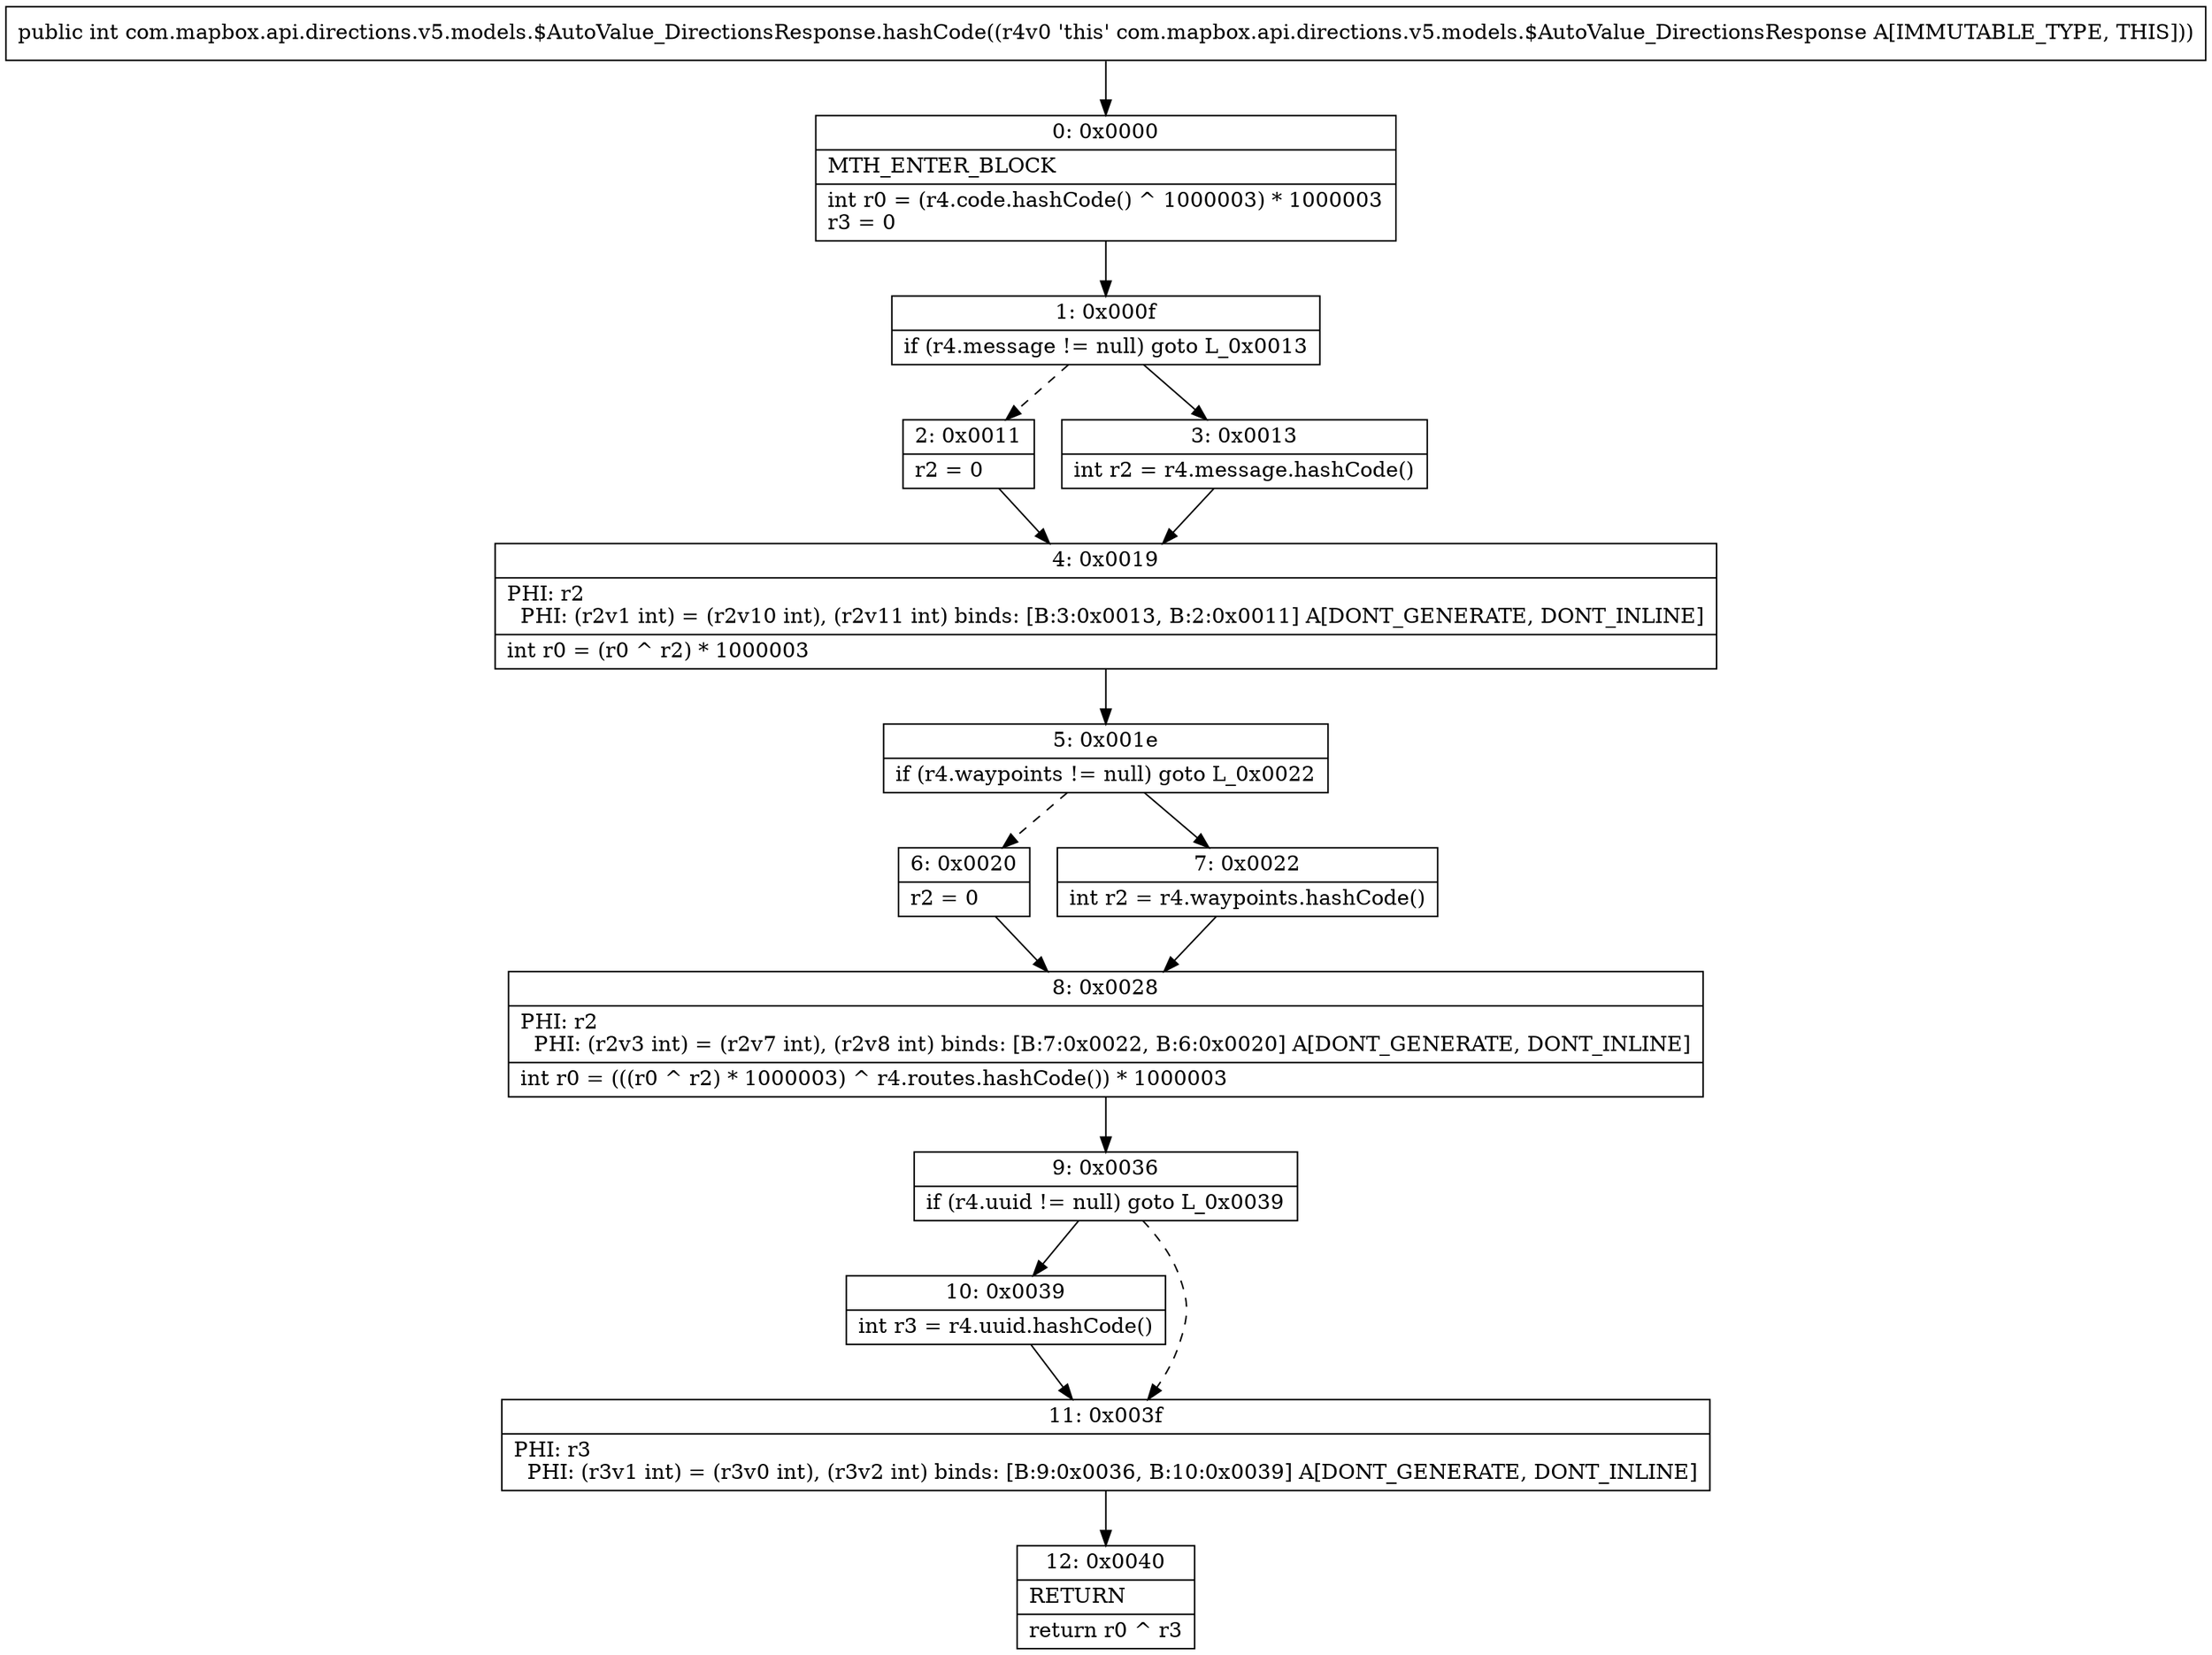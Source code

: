 digraph "CFG forcom.mapbox.api.directions.v5.models.$AutoValue_DirectionsResponse.hashCode()I" {
Node_0 [shape=record,label="{0\:\ 0x0000|MTH_ENTER_BLOCK\l|int r0 = (r4.code.hashCode() ^ 1000003) * 1000003\lr3 = 0\l}"];
Node_1 [shape=record,label="{1\:\ 0x000f|if (r4.message != null) goto L_0x0013\l}"];
Node_2 [shape=record,label="{2\:\ 0x0011|r2 = 0\l}"];
Node_3 [shape=record,label="{3\:\ 0x0013|int r2 = r4.message.hashCode()\l}"];
Node_4 [shape=record,label="{4\:\ 0x0019|PHI: r2 \l  PHI: (r2v1 int) = (r2v10 int), (r2v11 int) binds: [B:3:0x0013, B:2:0x0011] A[DONT_GENERATE, DONT_INLINE]\l|int r0 = (r0 ^ r2) * 1000003\l}"];
Node_5 [shape=record,label="{5\:\ 0x001e|if (r4.waypoints != null) goto L_0x0022\l}"];
Node_6 [shape=record,label="{6\:\ 0x0020|r2 = 0\l}"];
Node_7 [shape=record,label="{7\:\ 0x0022|int r2 = r4.waypoints.hashCode()\l}"];
Node_8 [shape=record,label="{8\:\ 0x0028|PHI: r2 \l  PHI: (r2v3 int) = (r2v7 int), (r2v8 int) binds: [B:7:0x0022, B:6:0x0020] A[DONT_GENERATE, DONT_INLINE]\l|int r0 = (((r0 ^ r2) * 1000003) ^ r4.routes.hashCode()) * 1000003\l}"];
Node_9 [shape=record,label="{9\:\ 0x0036|if (r4.uuid != null) goto L_0x0039\l}"];
Node_10 [shape=record,label="{10\:\ 0x0039|int r3 = r4.uuid.hashCode()\l}"];
Node_11 [shape=record,label="{11\:\ 0x003f|PHI: r3 \l  PHI: (r3v1 int) = (r3v0 int), (r3v2 int) binds: [B:9:0x0036, B:10:0x0039] A[DONT_GENERATE, DONT_INLINE]\l}"];
Node_12 [shape=record,label="{12\:\ 0x0040|RETURN\l|return r0 ^ r3\l}"];
MethodNode[shape=record,label="{public int com.mapbox.api.directions.v5.models.$AutoValue_DirectionsResponse.hashCode((r4v0 'this' com.mapbox.api.directions.v5.models.$AutoValue_DirectionsResponse A[IMMUTABLE_TYPE, THIS])) }"];
MethodNode -> Node_0;
Node_0 -> Node_1;
Node_1 -> Node_2[style=dashed];
Node_1 -> Node_3;
Node_2 -> Node_4;
Node_3 -> Node_4;
Node_4 -> Node_5;
Node_5 -> Node_6[style=dashed];
Node_5 -> Node_7;
Node_6 -> Node_8;
Node_7 -> Node_8;
Node_8 -> Node_9;
Node_9 -> Node_10;
Node_9 -> Node_11[style=dashed];
Node_10 -> Node_11;
Node_11 -> Node_12;
}


